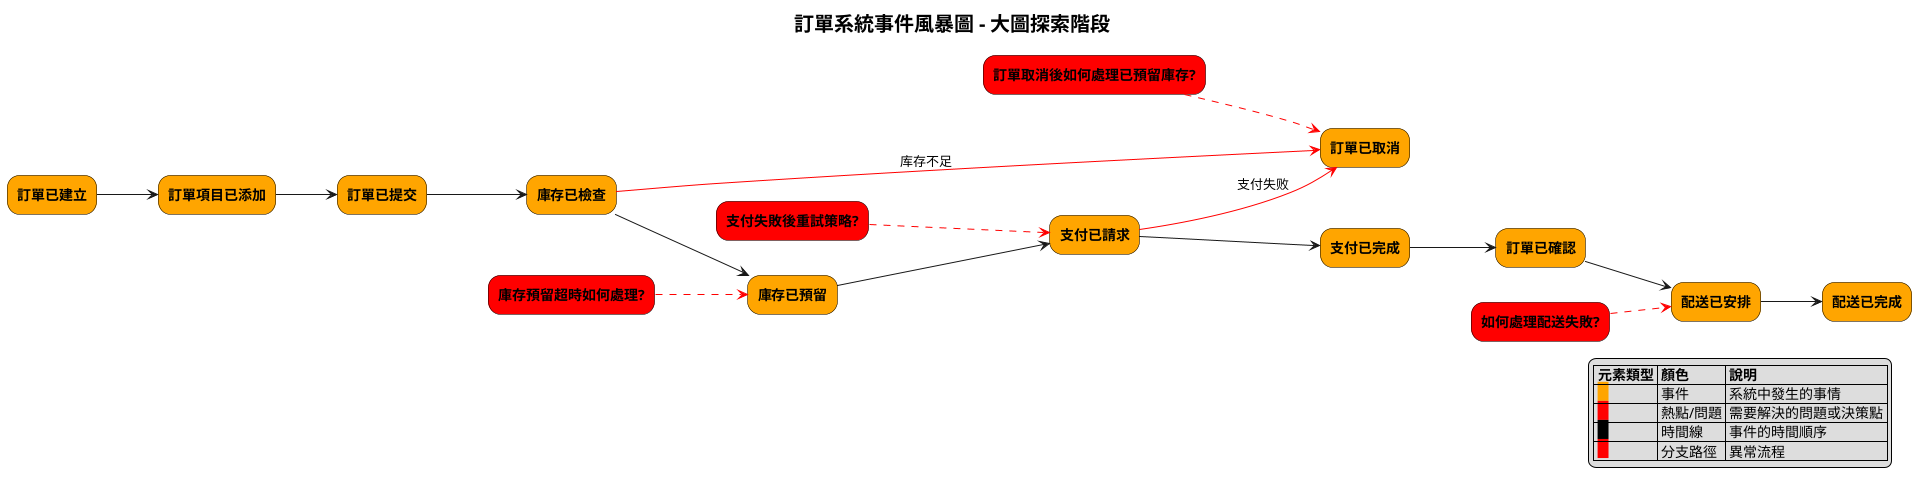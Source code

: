 @startuml big-picture-exploration
left to right direction

skinparam rectangle {
    RoundCorner 25
    BorderColor black
    FontStyle bold
}

skinparam title {
    FontSize 20
    FontStyle bold
}

title 訂單系統事件風暴圖 - 大圖探索階段

' 只关注主要领域事件
rectangle "訂單已建立" as OrderCreatedEvent #FFA500
rectangle "訂單項目已添加" as OrderItemAddedEvent #FFA500
rectangle "訂單已提交" as OrderSubmittedEvent #FFA500
rectangle "庫存已檢查" as InventoryCheckedEvent #FFA500
rectangle "庫存已預留" as InventoryReservedEvent #FFA500
rectangle "支付已請求" as PaymentRequestedEvent #FFA500
rectangle "支付已完成" as PaymentCompletedEvent #FFA500
rectangle "訂單已確認" as OrderConfirmedEvent #FFA500
rectangle "配送已安排" as DeliveryArrangedEvent #FFA500
rectangle "配送已完成" as DeliveryCompletedEvent #FFA500
rectangle "訂單已取消" as OrderCancelledEvent #FFA500

' 热点/问题
rectangle "庫存預留超時如何處理?" as InventoryTimeoutIssue #FF0000
rectangle "支付失敗後重試策略?" as PaymentRetryIssue #FF0000
rectangle "訂單取消後如何處理已預留庫存?" as InventoryReleaseIssue #FF0000
rectangle "如何處理配送失敗?" as DeliveryFailureIssue #FF0000

' 时间线连接
OrderCreatedEvent --> OrderItemAddedEvent
OrderItemAddedEvent --> OrderSubmittedEvent
OrderSubmittedEvent --> InventoryCheckedEvent
InventoryCheckedEvent --> InventoryReservedEvent
InventoryReservedEvent --> PaymentRequestedEvent
PaymentRequestedEvent --> PaymentCompletedEvent
PaymentCompletedEvent --> OrderConfirmedEvent
OrderConfirmedEvent --> DeliveryArrangedEvent
DeliveryArrangedEvent --> DeliveryCompletedEvent

' 分支路径
InventoryCheckedEvent -[#red]-> OrderCancelledEvent : 库存不足
PaymentRequestedEvent -[#red]-> OrderCancelledEvent : 支付失败

' 热点问题连接
InventoryTimeoutIssue -[#red,dashed]-> InventoryReservedEvent
PaymentRetryIssue -[#red,dashed]-> PaymentRequestedEvent
InventoryReleaseIssue -[#red,dashed]-> OrderCancelledEvent
DeliveryFailureIssue -[#red,dashed]-> DeliveryArrangedEvent

' 图例
legend right
  |= 元素類型 |= 顏色 |= 說明 |
  | <back:#FFA500>   </back> | 事件 | 系統中發生的事情 |
  | <back:#FF0000>   </back> | 熱點/問題 | 需要解決的問題或決策點 |
  | <back:#000000>   </back> | 時間線 | 事件的時間順序 |
  | <back:#FF0000>   </back> | 分支路徑 | 異常流程 |
endlegend

@enduml
